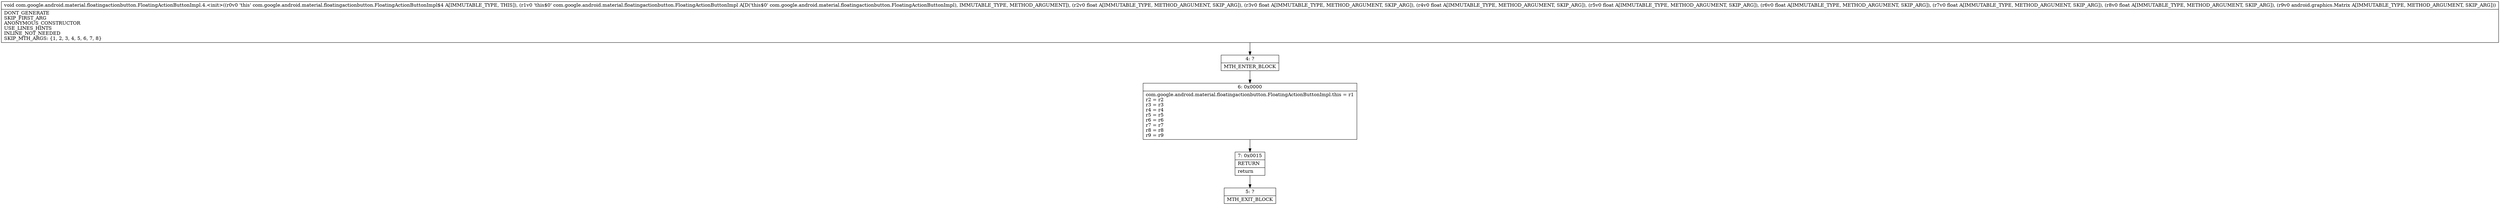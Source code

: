 digraph "CFG forcom.google.android.material.floatingactionbutton.FloatingActionButtonImpl.4.\<init\>(Lcom\/google\/android\/material\/floatingactionbutton\/FloatingActionButtonImpl;FFFFFFFLandroid\/graphics\/Matrix;)V" {
Node_4 [shape=record,label="{4\:\ ?|MTH_ENTER_BLOCK\l}"];
Node_6 [shape=record,label="{6\:\ 0x0000|com.google.android.material.floatingactionbutton.FloatingActionButtonImpl.this = r1\lr2 = r2\lr3 = r3\lr4 = r4\lr5 = r5\lr6 = r6\lr7 = r7\lr8 = r8\lr9 = r9\l}"];
Node_7 [shape=record,label="{7\:\ 0x0015|RETURN\l|return\l}"];
Node_5 [shape=record,label="{5\:\ ?|MTH_EXIT_BLOCK\l}"];
MethodNode[shape=record,label="{void com.google.android.material.floatingactionbutton.FloatingActionButtonImpl.4.\<init\>((r0v0 'this' com.google.android.material.floatingactionbutton.FloatingActionButtonImpl$4 A[IMMUTABLE_TYPE, THIS]), (r1v0 'this$0' com.google.android.material.floatingactionbutton.FloatingActionButtonImpl A[D('this$0' com.google.android.material.floatingactionbutton.FloatingActionButtonImpl), IMMUTABLE_TYPE, METHOD_ARGUMENT]), (r2v0 float A[IMMUTABLE_TYPE, METHOD_ARGUMENT, SKIP_ARG]), (r3v0 float A[IMMUTABLE_TYPE, METHOD_ARGUMENT, SKIP_ARG]), (r4v0 float A[IMMUTABLE_TYPE, METHOD_ARGUMENT, SKIP_ARG]), (r5v0 float A[IMMUTABLE_TYPE, METHOD_ARGUMENT, SKIP_ARG]), (r6v0 float A[IMMUTABLE_TYPE, METHOD_ARGUMENT, SKIP_ARG]), (r7v0 float A[IMMUTABLE_TYPE, METHOD_ARGUMENT, SKIP_ARG]), (r8v0 float A[IMMUTABLE_TYPE, METHOD_ARGUMENT, SKIP_ARG]), (r9v0 android.graphics.Matrix A[IMMUTABLE_TYPE, METHOD_ARGUMENT, SKIP_ARG]))  | DONT_GENERATE\lSKIP_FIRST_ARG\lANONYMOUS_CONSTRUCTOR\lUSE_LINES_HINTS\lINLINE_NOT_NEEDED\lSKIP_MTH_ARGS: \{1, 2, 3, 4, 5, 6, 7, 8\}\l}"];
MethodNode -> Node_4;Node_4 -> Node_6;
Node_6 -> Node_7;
Node_7 -> Node_5;
}

